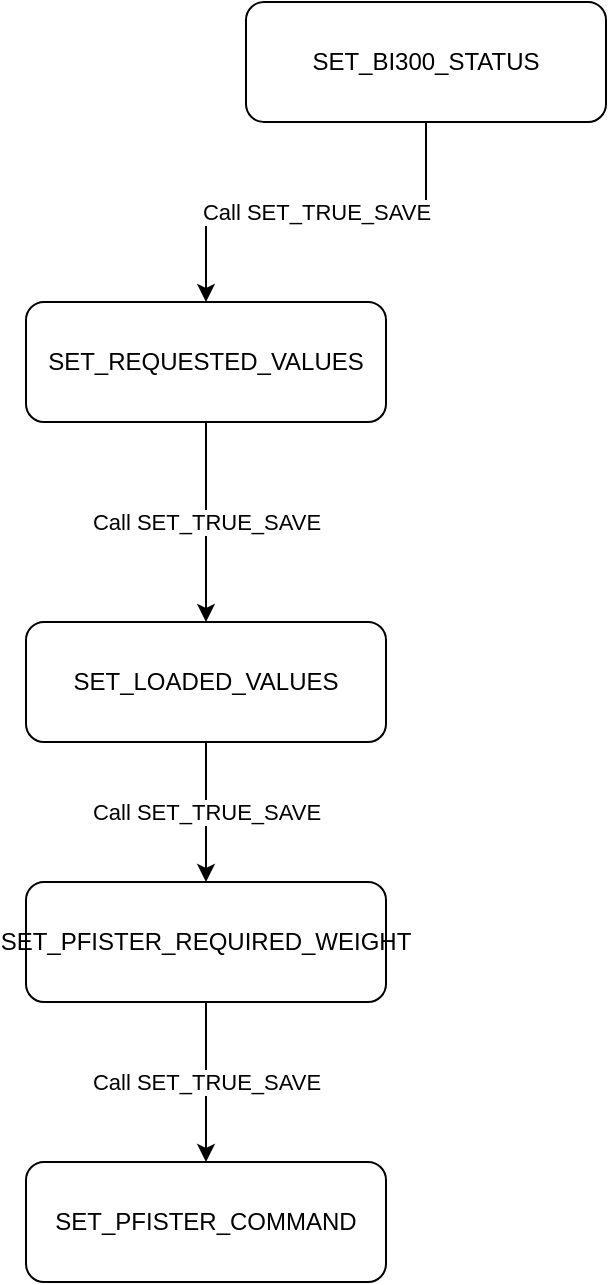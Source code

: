 <mxfile version="24.3.1" type="github">
  <diagram id="51jN4Lj74fvGFCny7SQK" name="Page-1">
    <mxGraphModel dx="1434" dy="786" grid="1" gridSize="10" guides="1" tooltips="1" connect="1" arrows="1" fold="1" page="1" pageScale="1" pageWidth="827" pageHeight="1169" math="0" shadow="0">
      <root>
        <mxCell id="0" />
        <mxCell id="1" parent="0" />
        <mxCell id="2" value="SET_BI300_STATUS" style="rounded=1;whiteSpace=wrap;html=1;" parent="1" vertex="1">
          <mxGeometry x="130" y="40" width="180" height="60" as="geometry" />
        </mxCell>
        <mxCell id="3" value="SET_REQUESTED_VALUES" style="rounded=1;whiteSpace=wrap;html=1;" parent="1" vertex="1">
          <mxGeometry x="20" y="190" width="180" height="60" as="geometry" />
        </mxCell>
        <mxCell id="4" value="SET_LOADED_VALUES" style="rounded=1;whiteSpace=wrap;html=1;" parent="1" vertex="1">
          <mxGeometry x="20" y="350" width="180" height="60" as="geometry" />
        </mxCell>
        <mxCell id="5" value="SET_PFISTER_REQUIRED_WEIGHT" style="rounded=1;whiteSpace=wrap;html=1;" parent="1" vertex="1">
          <mxGeometry x="20" y="480" width="180" height="60" as="geometry" />
        </mxCell>
        <mxCell id="6" value="SET_PFISTER_COMMAND" style="rounded=1;whiteSpace=wrap;html=1;" parent="1" vertex="1">
          <mxGeometry x="20" y="620" width="180" height="60" as="geometry" />
        </mxCell>
        <mxCell id="7" value="Call SET_TRUE_SAVE" style="edgeStyle=orthogonalEdgeStyle;rounded=0;orthogonalLoop=1;jettySize=auto;html=1;exitX=0.5;exitY=1;entryX=0.5;entryY=0;" parent="1" source="2" target="3" edge="1">
          <mxGeometry relative="1" as="geometry" />
        </mxCell>
        <mxCell id="8" value="Call SET_TRUE_SAVE" style="edgeStyle=orthogonalEdgeStyle;rounded=0;orthogonalLoop=1;jettySize=auto;html=1;exitX=0.5;exitY=1;entryX=0.5;entryY=0;" parent="1" source="3" target="4" edge="1">
          <mxGeometry relative="1" as="geometry" />
        </mxCell>
        <mxCell id="9" value="Call SET_TRUE_SAVE" style="edgeStyle=orthogonalEdgeStyle;rounded=0;orthogonalLoop=1;jettySize=auto;html=1;exitX=0.5;exitY=1;entryX=0.5;entryY=0;" parent="1" source="4" target="5" edge="1">
          <mxGeometry relative="1" as="geometry" />
        </mxCell>
        <mxCell id="10" value="Call SET_TRUE_SAVE" style="edgeStyle=orthogonalEdgeStyle;rounded=0;orthogonalLoop=1;jettySize=auto;html=1;exitX=0.5;exitY=1;entryX=0.5;entryY=0;" parent="1" source="5" target="6" edge="1">
          <mxGeometry relative="1" as="geometry" />
        </mxCell>
      </root>
    </mxGraphModel>
  </diagram>
</mxfile>

